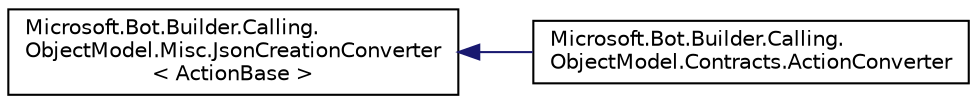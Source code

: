 digraph "Graphical Class Hierarchy"
{
  edge [fontname="Helvetica",fontsize="10",labelfontname="Helvetica",labelfontsize="10"];
  node [fontname="Helvetica",fontsize="10",shape=record];
  rankdir="LR";
  Node1 [label="Microsoft.Bot.Builder.Calling.\lObjectModel.Misc.JsonCreationConverter\l\< ActionBase \>",height=0.2,width=0.4,color="black", fillcolor="white", style="filled",URL="$d6/d88/class_microsoft_1_1_bot_1_1_builder_1_1_calling_1_1_object_model_1_1_misc_1_1_json_creation_converter.html"];
  Node1 -> Node2 [dir="back",color="midnightblue",fontsize="10",style="solid",fontname="Helvetica"];
  Node2 [label="Microsoft.Bot.Builder.Calling.\lObjectModel.Contracts.ActionConverter",height=0.2,width=0.4,color="black", fillcolor="white", style="filled",URL="$dd/d3f/class_microsoft_1_1_bot_1_1_builder_1_1_calling_1_1_object_model_1_1_contracts_1_1_action_converter.html",tooltip="By default Json.net doesn&#39;t know how to deserialize JSON data into Interfaces or abstract classes..."];
}
